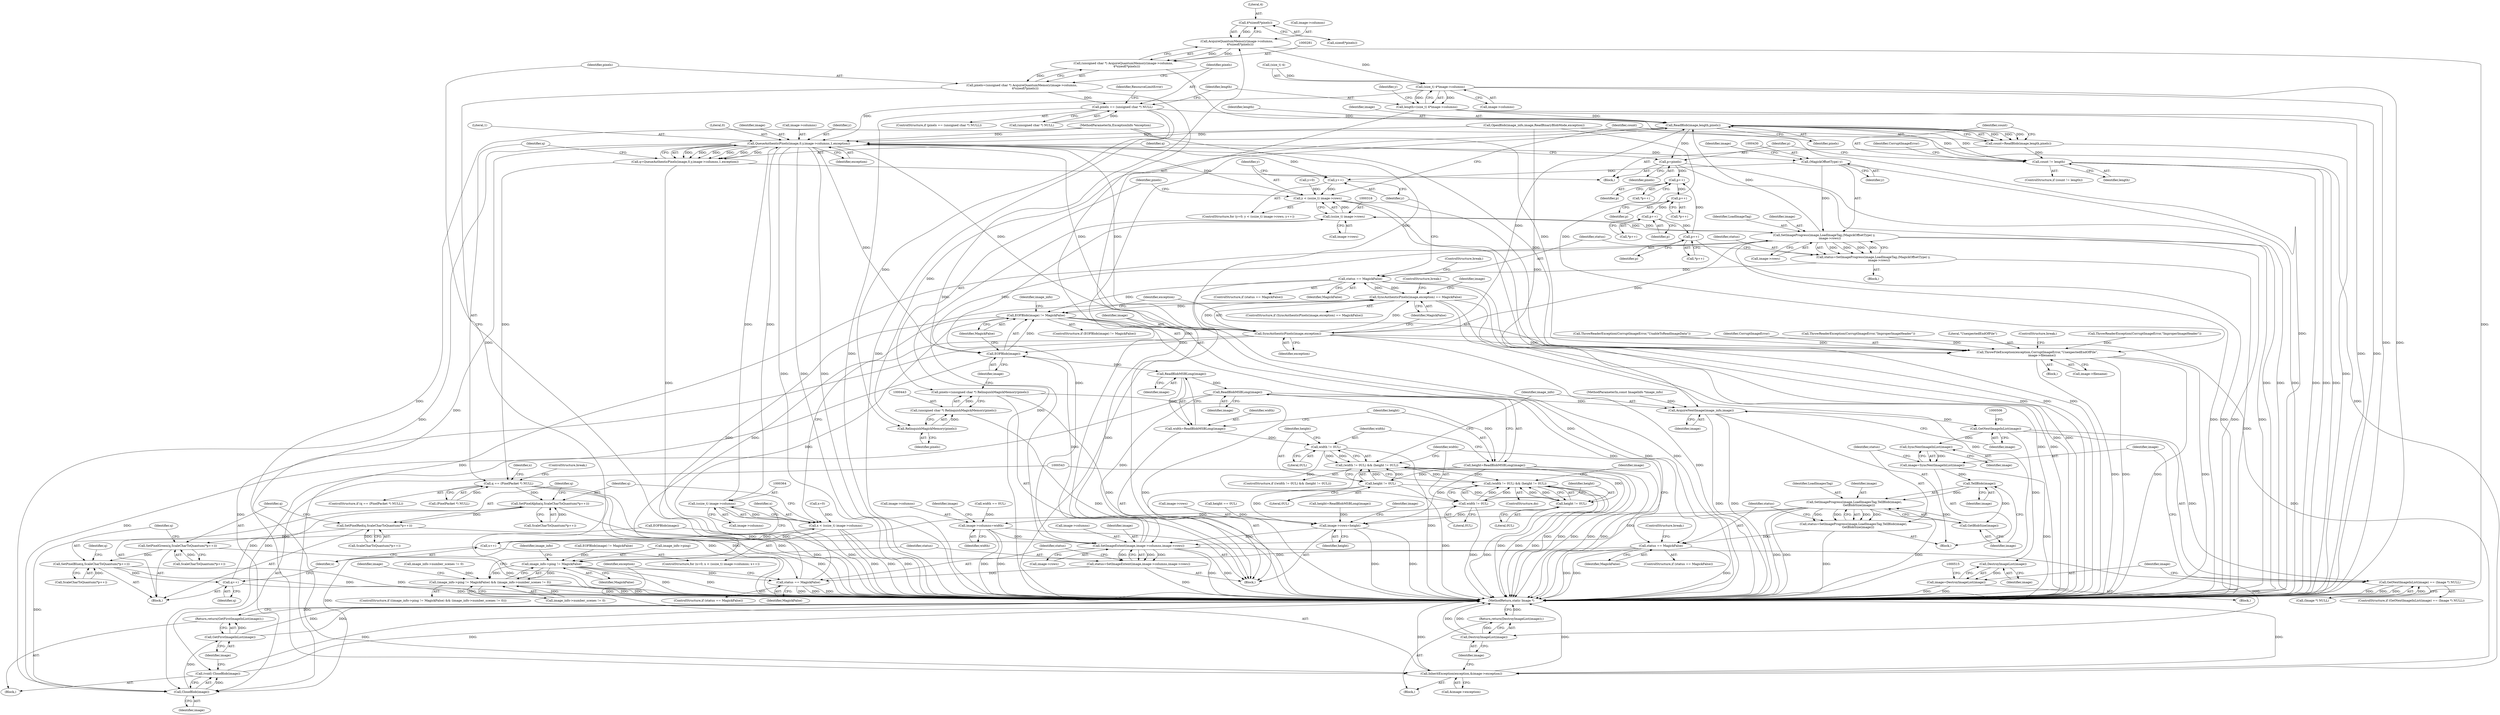 digraph "0_ImageMagick_f6e9d0d9955e85bdd7540b251cd50d598dacc5e6_1@API" {
"1000286" [label="(Call,4*sizeof(*pixels))"];
"1000282" [label="(Call,AcquireQuantumMemory(image->columns,\n       4*sizeof(*pixels)))"];
"1000280" [label="(Call,(unsigned char *) AcquireQuantumMemory(image->columns,\n       4*sizeof(*pixels)))"];
"1000278" [label="(Call,pixels=(unsigned char *) AcquireQuantumMemory(image->columns,\n       4*sizeof(*pixels)))"];
"1000292" [label="(Call,pixels == (unsigned char *) NULL)"];
"1000325" [label="(Call,ReadBlob(image,length,pixels))"];
"1000323" [label="(Call,count=ReadBlob(image,length,pixels))"];
"1000330" [label="(Call,count != length)"];
"1000336" [label="(Call,p=pixels)"];
"1000375" [label="(Call,p++)"];
"1000381" [label="(Call,p++)"];
"1000387" [label="(Call,p++)"];
"1000393" [label="(Call,p++)"];
"1000341" [label="(Call,QueueAuthenticPixels(image,0,y,image->columns,1,exception))"];
"1000269" [label="(Call,InheritException(exception,&image->exception))"];
"1000320" [label="(Call,y++)"];
"1000313" [label="(Call,y < (ssize_t) image->rows)"];
"1000339" [label="(Call,q=QueueAuthenticPixels(image,0,y,image->columns,1,exception))"];
"1000351" [label="(Call,q == (PixelPacket *) NULL)"];
"1000371" [label="(Call,SetPixelAlpha(q,ScaleCharToQuantum(*p++)))"];
"1000377" [label="(Call,SetPixelRed(q,ScaleCharToQuantum(*p++)))"];
"1000383" [label="(Call,SetPixelGreen(q,ScaleCharToQuantum(*p++)))"];
"1000389" [label="(Call,SetPixelBlue(q,ScaleCharToQuantum(*p++)))"];
"1000406" [label="(Call,q++)"];
"1000363" [label="(Call,(ssize_t) image->columns)"];
"1000361" [label="(Call,x < (ssize_t) image->columns)"];
"1000368" [label="(Call,x++)"];
"1000410" [label="(Call,SyncAuthenticPixels(image,exception))"];
"1000409" [label="(Call,SyncAuthenticPixels(image,exception) == MagickFalse)"];
"1000436" [label="(Call,status == MagickFalse)"];
"1000447" [label="(Call,EOFBlob(image) != MagickFalse)"];
"1000229" [label="(Call,image_info->ping != MagickFalse)"];
"1000228" [label="(Call,(image_info->ping != MagickFalse) && (image_info->number_scenes != 0))"];
"1000265" [label="(Call,status == MagickFalse)"];
"1000531" [label="(Call,status == MagickFalse)"];
"1000426" [label="(Call,SetImageProgress(image,LoadImageTag,(MagickOffsetType) y,\n            image->rows))"];
"1000315" [label="(Call,(ssize_t) image->rows)"];
"1000424" [label="(Call,status=SetImageProgress(image,LoadImageTag,(MagickOffsetType) y,\n            image->rows))"];
"1000448" [label="(Call,EOFBlob(image))"];
"1000483" [label="(Call,ReadBlobMSBLong(image))"];
"1000481" [label="(Call,width=ReadBlobMSBLong(image))"];
"1000491" [label="(Call,width != 0UL)"];
"1000490" [label="(Call,(width != 0UL) && (height != 0UL))"];
"1000535" [label="(Call,(width != 0UL) && (height != 0UL))"];
"1000536" [label="(Call,width != 0UL)"];
"1000212" [label="(Call,image->columns=width)"];
"1000256" [label="(Call,SetImageExtent(image,image->columns,image->rows))"];
"1000254" [label="(Call,status=SetImageExtent(image,image->columns,image->rows))"];
"1000276" [label="(Call,DestroyImageList(image))"];
"1000275" [label="(Return,return(DestroyImageList(image));)"];
"1000487" [label="(Call,ReadBlobMSBLong(image))"];
"1000485" [label="(Call,height=ReadBlobMSBLong(image))"];
"1000217" [label="(Call,image->rows=height)"];
"1000494" [label="(Call,height != 0UL)"];
"1000539" [label="(Call,height != 0UL)"];
"1000498" [label="(Call,AcquireNextImage(image_info,image))"];
"1000503" [label="(Call,GetNextImageInList(image))"];
"1000502" [label="(Call,GetNextImageInList(image) == (Image *) NULL)"];
"1000511" [label="(Call,DestroyImageList(image))"];
"1000509" [label="(Call,image=DestroyImageList(image))"];
"1000519" [label="(Call,SyncNextImageInList(image))"];
"1000517" [label="(Call,image=SyncNextImageInList(image))"];
"1000526" [label="(Call,TellBlob(image))"];
"1000523" [label="(Call,SetImageProgress(image,LoadImagesTag,TellBlob(image),\n          GetBlobSize(image)))"];
"1000521" [label="(Call,status=SetImageProgress(image,LoadImagesTag,TellBlob(image),\n          GetBlobSize(image)))"];
"1000544" [label="(Call,CloseBlob(image))"];
"1000542" [label="(Call,(void) CloseBlob(image))"];
"1000547" [label="(Call,GetFirstImageInList(image))"];
"1000546" [label="(Return,return(GetFirstImageInList(image));)"];
"1000528" [label="(Call,GetBlobSize(image))"];
"1000452" [label="(Call,ThrowFileException(exception,CorruptImageError,\"UnexpectedEndOfFile\",\n          image->filename))"];
"1000429" [label="(Call,(MagickOffsetType) y)"];
"1000444" [label="(Call,RelinquishMagickMemory(pixels))"];
"1000442" [label="(Call,(unsigned char *) RelinquishMagickMemory(pixels))"];
"1000440" [label="(Call,pixels=(unsigned char *) RelinquishMagickMemory(pixels))"];
"1000302" [label="(Call,(size_t) 4*image->columns)"];
"1000300" [label="(Call,length=(size_t) 4*image->columns)"];
"1000334" [label="(Identifier,CorruptImageError)"];
"1000381" [label="(Call,p++)"];
"1000484" [label="(Identifier,image)"];
"1000500" [label="(Identifier,image)"];
"1000228" [label="(Call,(image_info->ping != MagickFalse) && (image_info->number_scenes != 0))"];
"1000195" [label="(Call,ThrowReaderException(CorruptImageError,\"ImproperImageHeader\"))"];
"1000449" [label="(Identifier,image)"];
"1000409" [label="(Call,SyncAuthenticPixels(image,exception) == MagickFalse)"];
"1000282" [label="(Call,AcquireQuantumMemory(image->columns,\n       4*sizeof(*pixels)))"];
"1000363" [label="(Call,(ssize_t) image->columns)"];
"1000481" [label="(Call,width=ReadBlobMSBLong(image))"];
"1000452" [label="(Call,ThrowFileException(exception,CorruptImageError,\"UnexpectedEndOfFile\",\n          image->filename))"];
"1000314" [label="(Identifier,y)"];
"1000330" [label="(Call,count != length)"];
"1000549" [label="(MethodReturn,static Image *)"];
"1000386" [label="(Call,*p++)"];
"1000267" [label="(Identifier,MagickFalse)"];
"1000300" [label="(Call,length=(size_t) 4*image->columns)"];
"1000456" [label="(Call,image->filename)"];
"1000266" [label="(Identifier,status)"];
"1000447" [label="(Call,EOFBlob(image) != MagickFalse)"];
"1000497" [label="(Block,)"];
"1000258" [label="(Call,image->columns)"];
"1000411" [label="(Identifier,image)"];
"1000317" [label="(Call,image->rows)"];
"1000216" [label="(Identifier,width)"];
"1000257" [label="(Identifier,image)"];
"1000351" [label="(Call,q == (PixelPacket *) NULL)"];
"1000192" [label="(Call,EOFBlob(image))"];
"1000370" [label="(Block,)"];
"1000541" [label="(Literal,0UL)"];
"1000331" [label="(Identifier,count)"];
"1000439" [label="(ControlStructure,break;)"];
"1000280" [label="(Call,(unsigned char *) AcquireQuantumMemory(image->columns,\n       4*sizeof(*pixels)))"];
"1000106" [label="(MethodParameterIn,const ImageInfo *image_info)"];
"1000378" [label="(Identifier,q)"];
"1000546" [label="(Return,return(GetFirstImageInList(image));)"];
"1000394" [label="(Identifier,p)"];
"1000413" [label="(Identifier,MagickFalse)"];
"1000340" [label="(Identifier,q)"];
"1000342" [label="(Identifier,image)"];
"1000486" [label="(Identifier,height)"];
"1000276" [label="(Call,DestroyImageList(image))"];
"1000427" [label="(Identifier,image)"];
"1000345" [label="(Call,image->columns)"];
"1000368" [label="(Call,x++)"];
"1000212" [label="(Call,image->columns=width)"];
"1000328" [label="(Identifier,pixels)"];
"1000393" [label="(Call,p++)"];
"1000544" [label="(Call,CloseBlob(image))"];
"1000392" [label="(Call,*p++)"];
"1000236" [label="(Identifier,image_info)"];
"1000217" [label="(Call,image->rows=height)"];
"1000488" [label="(Identifier,image)"];
"1000277" [label="(Identifier,image)"];
"1000302" [label="(Call,(size_t) 4*image->columns)"];
"1000455" [label="(Literal,\"UnexpectedEndOfFile\")"];
"1000519" [label="(Call,SyncNextImageInList(image))"];
"1000213" [label="(Call,image->columns)"];
"1000385" [label="(Call,ScaleCharToQuantum(*p++))"];
"1000502" [label="(Call,GetNextImageInList(image) == (Image *) NULL)"];
"1000210" [label="(Block,)"];
"1000350" [label="(ControlStructure,if (q == (PixelPacket *) NULL))"];
"1000424" [label="(Call,status=SetImageProgress(image,LoadImageTag,(MagickOffsetType) y,\n            image->rows))"];
"1000320" [label="(Call,y++)"];
"1000344" [label="(Identifier,y)"];
"1000391" [label="(Call,ScaleCharToQuantum(*p++))"];
"1000510" [label="(Identifier,image)"];
"1000445" [label="(Identifier,pixels)"];
"1000108" [label="(Block,)"];
"1000408" [label="(ControlStructure,if (SyncAuthenticPixels(image,exception) == MagickFalse))"];
"1000242" [label="(Identifier,image)"];
"1000265" [label="(Call,status == MagickFalse)"];
"1000375" [label="(Call,p++)"];
"1000261" [label="(Call,image->rows)"];
"1000325" [label="(Call,ReadBlob(image,length,pixels))"];
"1000203" [label="(Call,height == 0UL)"];
"1000491" [label="(Call,width != 0UL)"];
"1000538" [label="(Literal,0UL)"];
"1000520" [label="(Identifier,image)"];
"1000233" [label="(Identifier,MagickFalse)"];
"1000219" [label="(Identifier,image)"];
"1000512" [label="(Identifier,image)"];
"1000209" [label="(ControlStructure,do)"];
"1000275" [label="(Return,return(DestroyImageList(image));)"];
"1000229" [label="(Call,image_info->ping != MagickFalse)"];
"1000442" [label="(Call,(unsigned char *) RelinquishMagickMemory(pixels))"];
"1000298" [label="(Identifier,ResourceLimitError)"];
"1000376" [label="(Identifier,p)"];
"1000532" [label="(Identifier,status)"];
"1000450" [label="(Identifier,MagickFalse)"];
"1000542" [label="(Call,(void) CloseBlob(image))"];
"1000431" [label="(Identifier,y)"];
"1000324" [label="(Identifier,count)"];
"1000489" [label="(ControlStructure,if ((width != 0UL) && (height != 0UL)))"];
"1000341" [label="(Call,QueueAuthenticPixels(image,0,y,image->columns,1,exception))"];
"1000303" [label="(Call,(size_t) 4)"];
"1000463" [label="(Identifier,image_info)"];
"1000214" [label="(Identifier,image)"];
"1000234" [label="(Call,image_info->number_scenes != 0)"];
"1000269" [label="(Call,InheritException(exception,&image->exception))"];
"1000191" [label="(Call,EOFBlob(image) != MagickFalse)"];
"1000255" [label="(Identifier,status)"];
"1000256" [label="(Call,SetImageExtent(image,image->columns,image->rows))"];
"1000352" [label="(Identifier,q)"];
"1000536" [label="(Call,width != 0UL)"];
"1000279" [label="(Identifier,pixels)"];
"1000432" [label="(Call,image->rows)"];
"1000499" [label="(Identifier,image_info)"];
"1000501" [label="(ControlStructure,if (GetNextImageInList(image) == (Image *) NULL))"];
"1000459" [label="(ControlStructure,break;)"];
"1000503" [label="(Call,GetNextImageInList(image))"];
"1000426" [label="(Call,SetImageProgress(image,LoadImageTag,(MagickOffsetType) y,\n            image->rows))"];
"1000327" [label="(Identifier,length)"];
"1000337" [label="(Identifier,p)"];
"1000336" [label="(Call,p=pixels)"];
"1000365" [label="(Call,image->columns)"];
"1000438" [label="(Identifier,MagickFalse)"];
"1000483" [label="(Call,ReadBlobMSBLong(image))"];
"1000373" [label="(Call,ScaleCharToQuantum(*p++))"];
"1000283" [label="(Call,image->columns)"];
"1000268" [label="(Block,)"];
"1000323" [label="(Call,count=ReadBlob(image,length,pixels))"];
"1000315" [label="(Call,(ssize_t) image->rows)"];
"1000353" [label="(Call,(PixelPacket *) NULL)"];
"1000537" [label="(Identifier,width)"];
"1000412" [label="(Identifier,exception)"];
"1000539" [label="(Call,height != 0UL)"];
"1000387" [label="(Call,p++)"];
"1000504" [label="(Identifier,image)"];
"1000545" [label="(Identifier,image)"];
"1000374" [label="(Call,*p++)"];
"1000270" [label="(Identifier,exception)"];
"1000206" [label="(Call,ThrowReaderException(CorruptImageError,\"ImproperImageHeader\"))"];
"1000164" [label="(Call,OpenBlob(image_info,image,ReadBinaryBlobMode,exception))"];
"1000254" [label="(Call,status=SetImageExtent(image,image->columns,image->rows))"];
"1000311" [label="(Identifier,y)"];
"1000349" [label="(Identifier,exception)"];
"1000383" [label="(Call,SetPixelGreen(q,ScaleCharToQuantum(*p++)))"];
"1000356" [label="(ControlStructure,break;)"];
"1000357" [label="(ControlStructure,for (x=0; x < (ssize_t) image->columns; x++))"];
"1000493" [label="(Literal,0UL)"];
"1000310" [label="(Call,y=0)"];
"1000496" [label="(Literal,0UL)"];
"1000522" [label="(Identifier,status)"];
"1000382" [label="(Identifier,p)"];
"1000511" [label="(Call,DestroyImageList(image))"];
"1000107" [label="(MethodParameterIn,ExceptionInfo *exception)"];
"1000309" [label="(ControlStructure,for (y=0; y < (ssize_t) image->rows; y++))"];
"1000530" [label="(ControlStructure,if (status == MagickFalse))"];
"1000495" [label="(Identifier,height)"];
"1000287" [label="(Literal,4)"];
"1000425" [label="(Identifier,status)"];
"1000339" [label="(Call,q=QueueAuthenticPixels(image,0,y,image->columns,1,exception))"];
"1000407" [label="(Identifier,q)"];
"1000371" [label="(Call,SetPixelAlpha(q,ScaleCharToQuantum(*p++)))"];
"1000492" [label="(Identifier,width)"];
"1000494" [label="(Call,height != 0UL)"];
"1000498" [label="(Call,AcquireNextImage(image_info,image))"];
"1000326" [label="(Identifier,image)"];
"1000547" [label="(Call,GetFirstImageInList(image))"];
"1000414" [label="(ControlStructure,break;)"];
"1000433" [label="(Identifier,image)"];
"1000333" [label="(Call,ThrowReaderException(CorruptImageError,\"UnableToReadImageData\"))"];
"1000329" [label="(ControlStructure,if (count != length))"];
"1000437" [label="(Identifier,status)"];
"1000509" [label="(Call,image=DestroyImageList(image))"];
"1000390" [label="(Identifier,q)"];
"1000286" [label="(Call,4*sizeof(*pixels))"];
"1000487" [label="(Call,ReadBlobMSBLong(image))"];
"1000548" [label="(Identifier,image)"];
"1000380" [label="(Call,*p++)"];
"1000338" [label="(Identifier,pixels)"];
"1000451" [label="(Block,)"];
"1000454" [label="(Identifier,CorruptImageError)"];
"1000490" [label="(Call,(width != 0UL) && (height != 0UL))"];
"1000291" [label="(ControlStructure,if (pixels == (unsigned char *) NULL))"];
"1000361" [label="(Call,x < (ssize_t) image->columns)"];
"1000428" [label="(Identifier,LoadImageTag)"];
"1000533" [label="(Identifier,MagickFalse)"];
"1000529" [label="(Identifier,image)"];
"1000372" [label="(Identifier,q)"];
"1000446" [label="(ControlStructure,if (EOFBlob(image) != MagickFalse))"];
"1000531" [label="(Call,status == MagickFalse)"];
"1000384" [label="(Identifier,q)"];
"1000369" [label="(Identifier,x)"];
"1000321" [label="(Identifier,y)"];
"1000526" [label="(Call,TellBlob(image))"];
"1000294" [label="(Call,(unsigned char *) NULL)"];
"1000534" [label="(ControlStructure,break;)"];
"1000200" [label="(Call,width == 0UL)"];
"1000348" [label="(Literal,1)"];
"1000528" [label="(Call,GetBlobSize(image))"];
"1000227" [label="(ControlStructure,if ((image_info->ping != MagickFalse) && (image_info->number_scenes != 0)))"];
"1000436" [label="(Call,status == MagickFalse)"];
"1000186" [label="(Call,height=ReadBlobMSBLong(image))"];
"1000332" [label="(Identifier,length)"];
"1000359" [label="(Identifier,x)"];
"1000301" [label="(Identifier,length)"];
"1000508" [label="(Block,)"];
"1000527" [label="(Identifier,image)"];
"1000440" [label="(Call,pixels=(unsigned char *) RelinquishMagickMemory(pixels))"];
"1000358" [label="(Call,x=0)"];
"1000525" [label="(Identifier,LoadImagesTag)"];
"1000517" [label="(Call,image=SyncNextImageInList(image))"];
"1000406" [label="(Call,q++)"];
"1000377" [label="(Call,SetPixelRed(q,ScaleCharToQuantum(*p++)))"];
"1000230" [label="(Call,image_info->ping)"];
"1000485" [label="(Call,height=ReadBlobMSBLong(image))"];
"1000221" [label="(Identifier,height)"];
"1000313" [label="(Call,y < (ssize_t) image->rows)"];
"1000523" [label="(Call,SetImageProgress(image,LoadImagesTag,TellBlob(image),\n          GetBlobSize(image)))"];
"1000429" [label="(Call,(MagickOffsetType) y)"];
"1000448" [label="(Call,EOFBlob(image))"];
"1000271" [label="(Call,&image->exception)"];
"1000423" [label="(Block,)"];
"1000292" [label="(Call,pixels == (unsigned char *) NULL)"];
"1000398" [label="(Identifier,q)"];
"1000540" [label="(Identifier,height)"];
"1000306" [label="(Call,image->columns)"];
"1000524" [label="(Identifier,image)"];
"1000461" [label="(Call,image_info->number_scenes != 0)"];
"1000521" [label="(Call,status=SetImageProgress(image,LoadImagesTag,TellBlob(image),\n          GetBlobSize(image)))"];
"1000535" [label="(Call,(width != 0UL) && (height != 0UL))"];
"1000453" [label="(Identifier,exception)"];
"1000288" [label="(Call,sizeof(*pixels))"];
"1000482" [label="(Identifier,width)"];
"1000322" [label="(Block,)"];
"1000410" [label="(Call,SyncAuthenticPixels(image,exception))"];
"1000278" [label="(Call,pixels=(unsigned char *) AcquireQuantumMemory(image->columns,\n       4*sizeof(*pixels)))"];
"1000444" [label="(Call,RelinquishMagickMemory(pixels))"];
"1000388" [label="(Identifier,p)"];
"1000389" [label="(Call,SetPixelBlue(q,ScaleCharToQuantum(*p++)))"];
"1000264" [label="(ControlStructure,if (status == MagickFalse))"];
"1000224" [label="(Identifier,image)"];
"1000343" [label="(Literal,0)"];
"1000505" [label="(Call,(Image *) NULL)"];
"1000218" [label="(Call,image->rows)"];
"1000435" [label="(ControlStructure,if (status == MagickFalse))"];
"1000379" [label="(Call,ScaleCharToQuantum(*p++))"];
"1000418" [label="(Identifier,image)"];
"1000362" [label="(Identifier,x)"];
"1000293" [label="(Identifier,pixels)"];
"1000441" [label="(Identifier,pixels)"];
"1000518" [label="(Identifier,image)"];
"1000286" -> "1000282"  [label="AST: "];
"1000286" -> "1000288"  [label="CFG: "];
"1000287" -> "1000286"  [label="AST: "];
"1000288" -> "1000286"  [label="AST: "];
"1000282" -> "1000286"  [label="CFG: "];
"1000286" -> "1000282"  [label="DDG: "];
"1000282" -> "1000280"  [label="AST: "];
"1000283" -> "1000282"  [label="AST: "];
"1000280" -> "1000282"  [label="CFG: "];
"1000282" -> "1000549"  [label="DDG: "];
"1000282" -> "1000280"  [label="DDG: "];
"1000282" -> "1000280"  [label="DDG: "];
"1000256" -> "1000282"  [label="DDG: "];
"1000282" -> "1000302"  [label="DDG: "];
"1000280" -> "1000278"  [label="AST: "];
"1000281" -> "1000280"  [label="AST: "];
"1000278" -> "1000280"  [label="CFG: "];
"1000280" -> "1000549"  [label="DDG: "];
"1000280" -> "1000278"  [label="DDG: "];
"1000278" -> "1000210"  [label="AST: "];
"1000279" -> "1000278"  [label="AST: "];
"1000293" -> "1000278"  [label="CFG: "];
"1000278" -> "1000549"  [label="DDG: "];
"1000278" -> "1000292"  [label="DDG: "];
"1000292" -> "1000291"  [label="AST: "];
"1000292" -> "1000294"  [label="CFG: "];
"1000293" -> "1000292"  [label="AST: "];
"1000294" -> "1000292"  [label="AST: "];
"1000298" -> "1000292"  [label="CFG: "];
"1000301" -> "1000292"  [label="CFG: "];
"1000292" -> "1000549"  [label="DDG: "];
"1000292" -> "1000549"  [label="DDG: "];
"1000294" -> "1000292"  [label="DDG: "];
"1000292" -> "1000325"  [label="DDG: "];
"1000292" -> "1000444"  [label="DDG: "];
"1000325" -> "1000323"  [label="AST: "];
"1000325" -> "1000328"  [label="CFG: "];
"1000326" -> "1000325"  [label="AST: "];
"1000327" -> "1000325"  [label="AST: "];
"1000328" -> "1000325"  [label="AST: "];
"1000323" -> "1000325"  [label="CFG: "];
"1000325" -> "1000323"  [label="DDG: "];
"1000325" -> "1000323"  [label="DDG: "];
"1000325" -> "1000323"  [label="DDG: "];
"1000426" -> "1000325"  [label="DDG: "];
"1000410" -> "1000325"  [label="DDG: "];
"1000256" -> "1000325"  [label="DDG: "];
"1000330" -> "1000325"  [label="DDG: "];
"1000300" -> "1000325"  [label="DDG: "];
"1000325" -> "1000330"  [label="DDG: "];
"1000325" -> "1000336"  [label="DDG: "];
"1000325" -> "1000341"  [label="DDG: "];
"1000325" -> "1000444"  [label="DDG: "];
"1000323" -> "1000322"  [label="AST: "];
"1000324" -> "1000323"  [label="AST: "];
"1000331" -> "1000323"  [label="CFG: "];
"1000323" -> "1000549"  [label="DDG: "];
"1000323" -> "1000330"  [label="DDG: "];
"1000330" -> "1000329"  [label="AST: "];
"1000330" -> "1000332"  [label="CFG: "];
"1000331" -> "1000330"  [label="AST: "];
"1000332" -> "1000330"  [label="AST: "];
"1000334" -> "1000330"  [label="CFG: "];
"1000337" -> "1000330"  [label="CFG: "];
"1000330" -> "1000549"  [label="DDG: "];
"1000330" -> "1000549"  [label="DDG: "];
"1000330" -> "1000549"  [label="DDG: "];
"1000336" -> "1000322"  [label="AST: "];
"1000336" -> "1000338"  [label="CFG: "];
"1000337" -> "1000336"  [label="AST: "];
"1000338" -> "1000336"  [label="AST: "];
"1000340" -> "1000336"  [label="CFG: "];
"1000336" -> "1000549"  [label="DDG: "];
"1000336" -> "1000549"  [label="DDG: "];
"1000336" -> "1000375"  [label="DDG: "];
"1000375" -> "1000374"  [label="AST: "];
"1000375" -> "1000376"  [label="CFG: "];
"1000376" -> "1000375"  [label="AST: "];
"1000374" -> "1000375"  [label="CFG: "];
"1000393" -> "1000375"  [label="DDG: "];
"1000375" -> "1000381"  [label="DDG: "];
"1000381" -> "1000380"  [label="AST: "];
"1000381" -> "1000382"  [label="CFG: "];
"1000382" -> "1000381"  [label="AST: "];
"1000380" -> "1000381"  [label="CFG: "];
"1000381" -> "1000387"  [label="DDG: "];
"1000387" -> "1000386"  [label="AST: "];
"1000387" -> "1000388"  [label="CFG: "];
"1000388" -> "1000387"  [label="AST: "];
"1000386" -> "1000387"  [label="CFG: "];
"1000387" -> "1000393"  [label="DDG: "];
"1000393" -> "1000392"  [label="AST: "];
"1000393" -> "1000394"  [label="CFG: "];
"1000394" -> "1000393"  [label="AST: "];
"1000392" -> "1000393"  [label="CFG: "];
"1000393" -> "1000549"  [label="DDG: "];
"1000341" -> "1000339"  [label="AST: "];
"1000341" -> "1000349"  [label="CFG: "];
"1000342" -> "1000341"  [label="AST: "];
"1000343" -> "1000341"  [label="AST: "];
"1000344" -> "1000341"  [label="AST: "];
"1000345" -> "1000341"  [label="AST: "];
"1000348" -> "1000341"  [label="AST: "];
"1000349" -> "1000341"  [label="AST: "];
"1000339" -> "1000341"  [label="CFG: "];
"1000341" -> "1000549"  [label="DDG: "];
"1000341" -> "1000549"  [label="DDG: "];
"1000341" -> "1000549"  [label="DDG: "];
"1000341" -> "1000269"  [label="DDG: "];
"1000341" -> "1000320"  [label="DDG: "];
"1000341" -> "1000339"  [label="DDG: "];
"1000341" -> "1000339"  [label="DDG: "];
"1000341" -> "1000339"  [label="DDG: "];
"1000341" -> "1000339"  [label="DDG: "];
"1000341" -> "1000339"  [label="DDG: "];
"1000341" -> "1000339"  [label="DDG: "];
"1000313" -> "1000341"  [label="DDG: "];
"1000363" -> "1000341"  [label="DDG: "];
"1000302" -> "1000341"  [label="DDG: "];
"1000410" -> "1000341"  [label="DDG: "];
"1000164" -> "1000341"  [label="DDG: "];
"1000107" -> "1000341"  [label="DDG: "];
"1000341" -> "1000363"  [label="DDG: "];
"1000341" -> "1000410"  [label="DDG: "];
"1000341" -> "1000410"  [label="DDG: "];
"1000341" -> "1000429"  [label="DDG: "];
"1000341" -> "1000448"  [label="DDG: "];
"1000341" -> "1000452"  [label="DDG: "];
"1000341" -> "1000544"  [label="DDG: "];
"1000269" -> "1000268"  [label="AST: "];
"1000269" -> "1000271"  [label="CFG: "];
"1000270" -> "1000269"  [label="AST: "];
"1000271" -> "1000269"  [label="AST: "];
"1000277" -> "1000269"  [label="CFG: "];
"1000269" -> "1000549"  [label="DDG: "];
"1000269" -> "1000549"  [label="DDG: "];
"1000269" -> "1000549"  [label="DDG: "];
"1000410" -> "1000269"  [label="DDG: "];
"1000164" -> "1000269"  [label="DDG: "];
"1000107" -> "1000269"  [label="DDG: "];
"1000320" -> "1000309"  [label="AST: "];
"1000320" -> "1000321"  [label="CFG: "];
"1000321" -> "1000320"  [label="AST: "];
"1000314" -> "1000320"  [label="CFG: "];
"1000320" -> "1000313"  [label="DDG: "];
"1000429" -> "1000320"  [label="DDG: "];
"1000313" -> "1000309"  [label="AST: "];
"1000313" -> "1000315"  [label="CFG: "];
"1000314" -> "1000313"  [label="AST: "];
"1000315" -> "1000313"  [label="AST: "];
"1000324" -> "1000313"  [label="CFG: "];
"1000441" -> "1000313"  [label="CFG: "];
"1000313" -> "1000549"  [label="DDG: "];
"1000313" -> "1000549"  [label="DDG: "];
"1000313" -> "1000549"  [label="DDG: "];
"1000310" -> "1000313"  [label="DDG: "];
"1000315" -> "1000313"  [label="DDG: "];
"1000339" -> "1000322"  [label="AST: "];
"1000340" -> "1000339"  [label="AST: "];
"1000352" -> "1000339"  [label="CFG: "];
"1000339" -> "1000549"  [label="DDG: "];
"1000339" -> "1000351"  [label="DDG: "];
"1000351" -> "1000350"  [label="AST: "];
"1000351" -> "1000353"  [label="CFG: "];
"1000352" -> "1000351"  [label="AST: "];
"1000353" -> "1000351"  [label="AST: "];
"1000356" -> "1000351"  [label="CFG: "];
"1000359" -> "1000351"  [label="CFG: "];
"1000351" -> "1000549"  [label="DDG: "];
"1000351" -> "1000549"  [label="DDG: "];
"1000351" -> "1000549"  [label="DDG: "];
"1000353" -> "1000351"  [label="DDG: "];
"1000351" -> "1000371"  [label="DDG: "];
"1000371" -> "1000370"  [label="AST: "];
"1000371" -> "1000373"  [label="CFG: "];
"1000372" -> "1000371"  [label="AST: "];
"1000373" -> "1000371"  [label="AST: "];
"1000378" -> "1000371"  [label="CFG: "];
"1000371" -> "1000549"  [label="DDG: "];
"1000406" -> "1000371"  [label="DDG: "];
"1000373" -> "1000371"  [label="DDG: "];
"1000371" -> "1000377"  [label="DDG: "];
"1000377" -> "1000370"  [label="AST: "];
"1000377" -> "1000379"  [label="CFG: "];
"1000378" -> "1000377"  [label="AST: "];
"1000379" -> "1000377"  [label="AST: "];
"1000384" -> "1000377"  [label="CFG: "];
"1000377" -> "1000549"  [label="DDG: "];
"1000379" -> "1000377"  [label="DDG: "];
"1000377" -> "1000383"  [label="DDG: "];
"1000383" -> "1000370"  [label="AST: "];
"1000383" -> "1000385"  [label="CFG: "];
"1000384" -> "1000383"  [label="AST: "];
"1000385" -> "1000383"  [label="AST: "];
"1000390" -> "1000383"  [label="CFG: "];
"1000383" -> "1000549"  [label="DDG: "];
"1000385" -> "1000383"  [label="DDG: "];
"1000383" -> "1000389"  [label="DDG: "];
"1000389" -> "1000370"  [label="AST: "];
"1000389" -> "1000391"  [label="CFG: "];
"1000390" -> "1000389"  [label="AST: "];
"1000391" -> "1000389"  [label="AST: "];
"1000398" -> "1000389"  [label="CFG: "];
"1000389" -> "1000549"  [label="DDG: "];
"1000389" -> "1000549"  [label="DDG: "];
"1000391" -> "1000389"  [label="DDG: "];
"1000389" -> "1000406"  [label="DDG: "];
"1000406" -> "1000370"  [label="AST: "];
"1000406" -> "1000407"  [label="CFG: "];
"1000407" -> "1000406"  [label="AST: "];
"1000369" -> "1000406"  [label="CFG: "];
"1000406" -> "1000549"  [label="DDG: "];
"1000363" -> "1000361"  [label="AST: "];
"1000363" -> "1000365"  [label="CFG: "];
"1000364" -> "1000363"  [label="AST: "];
"1000365" -> "1000363"  [label="AST: "];
"1000361" -> "1000363"  [label="CFG: "];
"1000363" -> "1000549"  [label="DDG: "];
"1000363" -> "1000361"  [label="DDG: "];
"1000361" -> "1000357"  [label="AST: "];
"1000362" -> "1000361"  [label="AST: "];
"1000372" -> "1000361"  [label="CFG: "];
"1000411" -> "1000361"  [label="CFG: "];
"1000361" -> "1000549"  [label="DDG: "];
"1000361" -> "1000549"  [label="DDG: "];
"1000361" -> "1000549"  [label="DDG: "];
"1000368" -> "1000361"  [label="DDG: "];
"1000358" -> "1000361"  [label="DDG: "];
"1000361" -> "1000368"  [label="DDG: "];
"1000368" -> "1000357"  [label="AST: "];
"1000368" -> "1000369"  [label="CFG: "];
"1000369" -> "1000368"  [label="AST: "];
"1000362" -> "1000368"  [label="CFG: "];
"1000410" -> "1000409"  [label="AST: "];
"1000410" -> "1000412"  [label="CFG: "];
"1000411" -> "1000410"  [label="AST: "];
"1000412" -> "1000410"  [label="AST: "];
"1000413" -> "1000410"  [label="CFG: "];
"1000410" -> "1000549"  [label="DDG: "];
"1000410" -> "1000409"  [label="DDG: "];
"1000410" -> "1000409"  [label="DDG: "];
"1000107" -> "1000410"  [label="DDG: "];
"1000410" -> "1000426"  [label="DDG: "];
"1000410" -> "1000448"  [label="DDG: "];
"1000410" -> "1000452"  [label="DDG: "];
"1000410" -> "1000544"  [label="DDG: "];
"1000409" -> "1000408"  [label="AST: "];
"1000409" -> "1000413"  [label="CFG: "];
"1000413" -> "1000409"  [label="AST: "];
"1000414" -> "1000409"  [label="CFG: "];
"1000418" -> "1000409"  [label="CFG: "];
"1000409" -> "1000549"  [label="DDG: "];
"1000409" -> "1000549"  [label="DDG: "];
"1000409" -> "1000549"  [label="DDG: "];
"1000436" -> "1000409"  [label="DDG: "];
"1000265" -> "1000409"  [label="DDG: "];
"1000409" -> "1000436"  [label="DDG: "];
"1000409" -> "1000447"  [label="DDG: "];
"1000436" -> "1000435"  [label="AST: "];
"1000436" -> "1000438"  [label="CFG: "];
"1000437" -> "1000436"  [label="AST: "];
"1000438" -> "1000436"  [label="AST: "];
"1000439" -> "1000436"  [label="CFG: "];
"1000321" -> "1000436"  [label="CFG: "];
"1000436" -> "1000549"  [label="DDG: "];
"1000436" -> "1000549"  [label="DDG: "];
"1000436" -> "1000549"  [label="DDG: "];
"1000424" -> "1000436"  [label="DDG: "];
"1000436" -> "1000447"  [label="DDG: "];
"1000447" -> "1000446"  [label="AST: "];
"1000447" -> "1000450"  [label="CFG: "];
"1000448" -> "1000447"  [label="AST: "];
"1000450" -> "1000447"  [label="AST: "];
"1000453" -> "1000447"  [label="CFG: "];
"1000463" -> "1000447"  [label="CFG: "];
"1000447" -> "1000549"  [label="DDG: "];
"1000447" -> "1000549"  [label="DDG: "];
"1000447" -> "1000549"  [label="DDG: "];
"1000447" -> "1000229"  [label="DDG: "];
"1000448" -> "1000447"  [label="DDG: "];
"1000265" -> "1000447"  [label="DDG: "];
"1000447" -> "1000531"  [label="DDG: "];
"1000229" -> "1000228"  [label="AST: "];
"1000229" -> "1000233"  [label="CFG: "];
"1000230" -> "1000229"  [label="AST: "];
"1000233" -> "1000229"  [label="AST: "];
"1000236" -> "1000229"  [label="CFG: "];
"1000228" -> "1000229"  [label="CFG: "];
"1000229" -> "1000549"  [label="DDG: "];
"1000229" -> "1000549"  [label="DDG: "];
"1000229" -> "1000228"  [label="DDG: "];
"1000229" -> "1000228"  [label="DDG: "];
"1000531" -> "1000229"  [label="DDG: "];
"1000191" -> "1000229"  [label="DDG: "];
"1000229" -> "1000265"  [label="DDG: "];
"1000228" -> "1000227"  [label="AST: "];
"1000228" -> "1000234"  [label="CFG: "];
"1000234" -> "1000228"  [label="AST: "];
"1000242" -> "1000228"  [label="CFG: "];
"1000255" -> "1000228"  [label="CFG: "];
"1000228" -> "1000549"  [label="DDG: "];
"1000228" -> "1000549"  [label="DDG: "];
"1000228" -> "1000549"  [label="DDG: "];
"1000461" -> "1000228"  [label="DDG: "];
"1000234" -> "1000228"  [label="DDG: "];
"1000234" -> "1000228"  [label="DDG: "];
"1000265" -> "1000264"  [label="AST: "];
"1000265" -> "1000267"  [label="CFG: "];
"1000266" -> "1000265"  [label="AST: "];
"1000267" -> "1000265"  [label="AST: "];
"1000270" -> "1000265"  [label="CFG: "];
"1000279" -> "1000265"  [label="CFG: "];
"1000265" -> "1000549"  [label="DDG: "];
"1000265" -> "1000549"  [label="DDG: "];
"1000265" -> "1000549"  [label="DDG: "];
"1000254" -> "1000265"  [label="DDG: "];
"1000531" -> "1000530"  [label="AST: "];
"1000531" -> "1000533"  [label="CFG: "];
"1000532" -> "1000531"  [label="AST: "];
"1000533" -> "1000531"  [label="AST: "];
"1000537" -> "1000531"  [label="CFG: "];
"1000534" -> "1000531"  [label="CFG: "];
"1000531" -> "1000549"  [label="DDG: "];
"1000531" -> "1000549"  [label="DDG: "];
"1000531" -> "1000549"  [label="DDG: "];
"1000521" -> "1000531"  [label="DDG: "];
"1000426" -> "1000424"  [label="AST: "];
"1000426" -> "1000432"  [label="CFG: "];
"1000427" -> "1000426"  [label="AST: "];
"1000428" -> "1000426"  [label="AST: "];
"1000429" -> "1000426"  [label="AST: "];
"1000432" -> "1000426"  [label="AST: "];
"1000424" -> "1000426"  [label="CFG: "];
"1000426" -> "1000549"  [label="DDG: "];
"1000426" -> "1000549"  [label="DDG: "];
"1000426" -> "1000549"  [label="DDG: "];
"1000426" -> "1000315"  [label="DDG: "];
"1000426" -> "1000424"  [label="DDG: "];
"1000426" -> "1000424"  [label="DDG: "];
"1000426" -> "1000424"  [label="DDG: "];
"1000426" -> "1000424"  [label="DDG: "];
"1000429" -> "1000426"  [label="DDG: "];
"1000315" -> "1000426"  [label="DDG: "];
"1000426" -> "1000448"  [label="DDG: "];
"1000426" -> "1000544"  [label="DDG: "];
"1000315" -> "1000317"  [label="CFG: "];
"1000316" -> "1000315"  [label="AST: "];
"1000317" -> "1000315"  [label="AST: "];
"1000315" -> "1000549"  [label="DDG: "];
"1000256" -> "1000315"  [label="DDG: "];
"1000424" -> "1000423"  [label="AST: "];
"1000425" -> "1000424"  [label="AST: "];
"1000437" -> "1000424"  [label="CFG: "];
"1000424" -> "1000549"  [label="DDG: "];
"1000448" -> "1000449"  [label="CFG: "];
"1000449" -> "1000448"  [label="AST: "];
"1000450" -> "1000448"  [label="CFG: "];
"1000256" -> "1000448"  [label="DDG: "];
"1000448" -> "1000483"  [label="DDG: "];
"1000448" -> "1000544"  [label="DDG: "];
"1000483" -> "1000481"  [label="AST: "];
"1000483" -> "1000484"  [label="CFG: "];
"1000484" -> "1000483"  [label="AST: "];
"1000481" -> "1000483"  [label="CFG: "];
"1000483" -> "1000481"  [label="DDG: "];
"1000483" -> "1000487"  [label="DDG: "];
"1000481" -> "1000210"  [label="AST: "];
"1000482" -> "1000481"  [label="AST: "];
"1000486" -> "1000481"  [label="CFG: "];
"1000481" -> "1000491"  [label="DDG: "];
"1000491" -> "1000490"  [label="AST: "];
"1000491" -> "1000493"  [label="CFG: "];
"1000492" -> "1000491"  [label="AST: "];
"1000493" -> "1000491"  [label="AST: "];
"1000495" -> "1000491"  [label="CFG: "];
"1000490" -> "1000491"  [label="CFG: "];
"1000491" -> "1000549"  [label="DDG: "];
"1000491" -> "1000490"  [label="DDG: "];
"1000491" -> "1000490"  [label="DDG: "];
"1000491" -> "1000536"  [label="DDG: "];
"1000490" -> "1000489"  [label="AST: "];
"1000490" -> "1000494"  [label="CFG: "];
"1000494" -> "1000490"  [label="AST: "];
"1000537" -> "1000490"  [label="CFG: "];
"1000499" -> "1000490"  [label="CFG: "];
"1000490" -> "1000549"  [label="DDG: "];
"1000490" -> "1000549"  [label="DDG: "];
"1000490" -> "1000549"  [label="DDG: "];
"1000494" -> "1000490"  [label="DDG: "];
"1000494" -> "1000490"  [label="DDG: "];
"1000535" -> "1000490"  [label="DDG: "];
"1000490" -> "1000535"  [label="DDG: "];
"1000535" -> "1000209"  [label="AST: "];
"1000535" -> "1000536"  [label="CFG: "];
"1000535" -> "1000539"  [label="CFG: "];
"1000536" -> "1000535"  [label="AST: "];
"1000539" -> "1000535"  [label="AST: "];
"1000214" -> "1000535"  [label="CFG: "];
"1000543" -> "1000535"  [label="CFG: "];
"1000535" -> "1000549"  [label="DDG: "];
"1000535" -> "1000549"  [label="DDG: "];
"1000535" -> "1000549"  [label="DDG: "];
"1000536" -> "1000535"  [label="DDG: "];
"1000536" -> "1000535"  [label="DDG: "];
"1000539" -> "1000535"  [label="DDG: "];
"1000539" -> "1000535"  [label="DDG: "];
"1000536" -> "1000538"  [label="CFG: "];
"1000537" -> "1000536"  [label="AST: "];
"1000538" -> "1000536"  [label="AST: "];
"1000540" -> "1000536"  [label="CFG: "];
"1000536" -> "1000549"  [label="DDG: "];
"1000536" -> "1000212"  [label="DDG: "];
"1000212" -> "1000210"  [label="AST: "];
"1000212" -> "1000216"  [label="CFG: "];
"1000213" -> "1000212"  [label="AST: "];
"1000216" -> "1000212"  [label="AST: "];
"1000219" -> "1000212"  [label="CFG: "];
"1000212" -> "1000549"  [label="DDG: "];
"1000212" -> "1000549"  [label="DDG: "];
"1000200" -> "1000212"  [label="DDG: "];
"1000212" -> "1000256"  [label="DDG: "];
"1000256" -> "1000254"  [label="AST: "];
"1000256" -> "1000261"  [label="CFG: "];
"1000257" -> "1000256"  [label="AST: "];
"1000258" -> "1000256"  [label="AST: "];
"1000261" -> "1000256"  [label="AST: "];
"1000254" -> "1000256"  [label="CFG: "];
"1000256" -> "1000549"  [label="DDG: "];
"1000256" -> "1000549"  [label="DDG: "];
"1000256" -> "1000254"  [label="DDG: "];
"1000256" -> "1000254"  [label="DDG: "];
"1000256" -> "1000254"  [label="DDG: "];
"1000523" -> "1000256"  [label="DDG: "];
"1000487" -> "1000256"  [label="DDG: "];
"1000192" -> "1000256"  [label="DDG: "];
"1000217" -> "1000256"  [label="DDG: "];
"1000256" -> "1000276"  [label="DDG: "];
"1000254" -> "1000210"  [label="AST: "];
"1000255" -> "1000254"  [label="AST: "];
"1000266" -> "1000254"  [label="CFG: "];
"1000254" -> "1000549"  [label="DDG: "];
"1000276" -> "1000275"  [label="AST: "];
"1000276" -> "1000277"  [label="CFG: "];
"1000277" -> "1000276"  [label="AST: "];
"1000275" -> "1000276"  [label="CFG: "];
"1000276" -> "1000549"  [label="DDG: "];
"1000276" -> "1000549"  [label="DDG: "];
"1000276" -> "1000275"  [label="DDG: "];
"1000275" -> "1000268"  [label="AST: "];
"1000549" -> "1000275"  [label="CFG: "];
"1000275" -> "1000549"  [label="DDG: "];
"1000487" -> "1000485"  [label="AST: "];
"1000487" -> "1000488"  [label="CFG: "];
"1000488" -> "1000487"  [label="AST: "];
"1000485" -> "1000487"  [label="CFG: "];
"1000487" -> "1000485"  [label="DDG: "];
"1000487" -> "1000498"  [label="DDG: "];
"1000487" -> "1000544"  [label="DDG: "];
"1000485" -> "1000210"  [label="AST: "];
"1000486" -> "1000485"  [label="AST: "];
"1000492" -> "1000485"  [label="CFG: "];
"1000485" -> "1000549"  [label="DDG: "];
"1000485" -> "1000549"  [label="DDG: "];
"1000485" -> "1000217"  [label="DDG: "];
"1000485" -> "1000494"  [label="DDG: "];
"1000485" -> "1000539"  [label="DDG: "];
"1000217" -> "1000210"  [label="AST: "];
"1000217" -> "1000221"  [label="CFG: "];
"1000218" -> "1000217"  [label="AST: "];
"1000221" -> "1000217"  [label="AST: "];
"1000224" -> "1000217"  [label="CFG: "];
"1000217" -> "1000549"  [label="DDG: "];
"1000217" -> "1000549"  [label="DDG: "];
"1000539" -> "1000217"  [label="DDG: "];
"1000186" -> "1000217"  [label="DDG: "];
"1000494" -> "1000217"  [label="DDG: "];
"1000203" -> "1000217"  [label="DDG: "];
"1000494" -> "1000496"  [label="CFG: "];
"1000495" -> "1000494"  [label="AST: "];
"1000496" -> "1000494"  [label="AST: "];
"1000494" -> "1000549"  [label="DDG: "];
"1000494" -> "1000539"  [label="DDG: "];
"1000539" -> "1000541"  [label="CFG: "];
"1000540" -> "1000539"  [label="AST: "];
"1000541" -> "1000539"  [label="AST: "];
"1000539" -> "1000549"  [label="DDG: "];
"1000498" -> "1000497"  [label="AST: "];
"1000498" -> "1000500"  [label="CFG: "];
"1000499" -> "1000498"  [label="AST: "];
"1000500" -> "1000498"  [label="AST: "];
"1000504" -> "1000498"  [label="CFG: "];
"1000498" -> "1000549"  [label="DDG: "];
"1000498" -> "1000549"  [label="DDG: "];
"1000164" -> "1000498"  [label="DDG: "];
"1000106" -> "1000498"  [label="DDG: "];
"1000498" -> "1000503"  [label="DDG: "];
"1000503" -> "1000502"  [label="AST: "];
"1000503" -> "1000504"  [label="CFG: "];
"1000504" -> "1000503"  [label="AST: "];
"1000506" -> "1000503"  [label="CFG: "];
"1000503" -> "1000502"  [label="DDG: "];
"1000503" -> "1000511"  [label="DDG: "];
"1000503" -> "1000519"  [label="DDG: "];
"1000502" -> "1000501"  [label="AST: "];
"1000502" -> "1000505"  [label="CFG: "];
"1000505" -> "1000502"  [label="AST: "];
"1000510" -> "1000502"  [label="CFG: "];
"1000518" -> "1000502"  [label="CFG: "];
"1000502" -> "1000549"  [label="DDG: "];
"1000502" -> "1000549"  [label="DDG: "];
"1000502" -> "1000549"  [label="DDG: "];
"1000505" -> "1000502"  [label="DDG: "];
"1000511" -> "1000509"  [label="AST: "];
"1000511" -> "1000512"  [label="CFG: "];
"1000512" -> "1000511"  [label="AST: "];
"1000509" -> "1000511"  [label="CFG: "];
"1000511" -> "1000509"  [label="DDG: "];
"1000509" -> "1000508"  [label="AST: "];
"1000510" -> "1000509"  [label="AST: "];
"1000515" -> "1000509"  [label="CFG: "];
"1000509" -> "1000549"  [label="DDG: "];
"1000509" -> "1000549"  [label="DDG: "];
"1000519" -> "1000517"  [label="AST: "];
"1000519" -> "1000520"  [label="CFG: "];
"1000520" -> "1000519"  [label="AST: "];
"1000517" -> "1000519"  [label="CFG: "];
"1000519" -> "1000517"  [label="DDG: "];
"1000517" -> "1000497"  [label="AST: "];
"1000518" -> "1000517"  [label="AST: "];
"1000522" -> "1000517"  [label="CFG: "];
"1000517" -> "1000549"  [label="DDG: "];
"1000517" -> "1000526"  [label="DDG: "];
"1000526" -> "1000523"  [label="AST: "];
"1000526" -> "1000527"  [label="CFG: "];
"1000527" -> "1000526"  [label="AST: "];
"1000529" -> "1000526"  [label="CFG: "];
"1000526" -> "1000523"  [label="DDG: "];
"1000526" -> "1000528"  [label="DDG: "];
"1000523" -> "1000521"  [label="AST: "];
"1000523" -> "1000528"  [label="CFG: "];
"1000524" -> "1000523"  [label="AST: "];
"1000525" -> "1000523"  [label="AST: "];
"1000528" -> "1000523"  [label="AST: "];
"1000521" -> "1000523"  [label="CFG: "];
"1000523" -> "1000549"  [label="DDG: "];
"1000523" -> "1000549"  [label="DDG: "];
"1000523" -> "1000549"  [label="DDG: "];
"1000523" -> "1000521"  [label="DDG: "];
"1000523" -> "1000521"  [label="DDG: "];
"1000523" -> "1000521"  [label="DDG: "];
"1000523" -> "1000521"  [label="DDG: "];
"1000528" -> "1000523"  [label="DDG: "];
"1000523" -> "1000544"  [label="DDG: "];
"1000521" -> "1000497"  [label="AST: "];
"1000522" -> "1000521"  [label="AST: "];
"1000532" -> "1000521"  [label="CFG: "];
"1000521" -> "1000549"  [label="DDG: "];
"1000544" -> "1000542"  [label="AST: "];
"1000544" -> "1000545"  [label="CFG: "];
"1000545" -> "1000544"  [label="AST: "];
"1000542" -> "1000544"  [label="CFG: "];
"1000544" -> "1000542"  [label="DDG: "];
"1000192" -> "1000544"  [label="DDG: "];
"1000544" -> "1000547"  [label="DDG: "];
"1000542" -> "1000108"  [label="AST: "];
"1000543" -> "1000542"  [label="AST: "];
"1000548" -> "1000542"  [label="CFG: "];
"1000542" -> "1000549"  [label="DDG: "];
"1000542" -> "1000549"  [label="DDG: "];
"1000547" -> "1000546"  [label="AST: "];
"1000547" -> "1000548"  [label="CFG: "];
"1000548" -> "1000547"  [label="AST: "];
"1000546" -> "1000547"  [label="CFG: "];
"1000547" -> "1000549"  [label="DDG: "];
"1000547" -> "1000549"  [label="DDG: "];
"1000547" -> "1000546"  [label="DDG: "];
"1000546" -> "1000108"  [label="AST: "];
"1000549" -> "1000546"  [label="CFG: "];
"1000546" -> "1000549"  [label="DDG: "];
"1000528" -> "1000529"  [label="CFG: "];
"1000529" -> "1000528"  [label="AST: "];
"1000452" -> "1000451"  [label="AST: "];
"1000452" -> "1000456"  [label="CFG: "];
"1000453" -> "1000452"  [label="AST: "];
"1000454" -> "1000452"  [label="AST: "];
"1000455" -> "1000452"  [label="AST: "];
"1000456" -> "1000452"  [label="AST: "];
"1000459" -> "1000452"  [label="CFG: "];
"1000452" -> "1000549"  [label="DDG: "];
"1000452" -> "1000549"  [label="DDG: "];
"1000452" -> "1000549"  [label="DDG: "];
"1000452" -> "1000549"  [label="DDG: "];
"1000164" -> "1000452"  [label="DDG: "];
"1000107" -> "1000452"  [label="DDG: "];
"1000333" -> "1000452"  [label="DDG: "];
"1000206" -> "1000452"  [label="DDG: "];
"1000195" -> "1000452"  [label="DDG: "];
"1000429" -> "1000431"  [label="CFG: "];
"1000430" -> "1000429"  [label="AST: "];
"1000431" -> "1000429"  [label="AST: "];
"1000433" -> "1000429"  [label="CFG: "];
"1000429" -> "1000549"  [label="DDG: "];
"1000444" -> "1000442"  [label="AST: "];
"1000444" -> "1000445"  [label="CFG: "];
"1000445" -> "1000444"  [label="AST: "];
"1000442" -> "1000444"  [label="CFG: "];
"1000444" -> "1000442"  [label="DDG: "];
"1000442" -> "1000440"  [label="AST: "];
"1000443" -> "1000442"  [label="AST: "];
"1000440" -> "1000442"  [label="CFG: "];
"1000442" -> "1000549"  [label="DDG: "];
"1000442" -> "1000440"  [label="DDG: "];
"1000440" -> "1000210"  [label="AST: "];
"1000441" -> "1000440"  [label="AST: "];
"1000449" -> "1000440"  [label="CFG: "];
"1000440" -> "1000549"  [label="DDG: "];
"1000440" -> "1000549"  [label="DDG: "];
"1000302" -> "1000300"  [label="AST: "];
"1000302" -> "1000306"  [label="CFG: "];
"1000303" -> "1000302"  [label="AST: "];
"1000306" -> "1000302"  [label="AST: "];
"1000300" -> "1000302"  [label="CFG: "];
"1000302" -> "1000549"  [label="DDG: "];
"1000302" -> "1000549"  [label="DDG: "];
"1000302" -> "1000300"  [label="DDG: "];
"1000302" -> "1000300"  [label="DDG: "];
"1000303" -> "1000302"  [label="DDG: "];
"1000300" -> "1000210"  [label="AST: "];
"1000301" -> "1000300"  [label="AST: "];
"1000311" -> "1000300"  [label="CFG: "];
"1000300" -> "1000549"  [label="DDG: "];
"1000300" -> "1000549"  [label="DDG: "];
}
